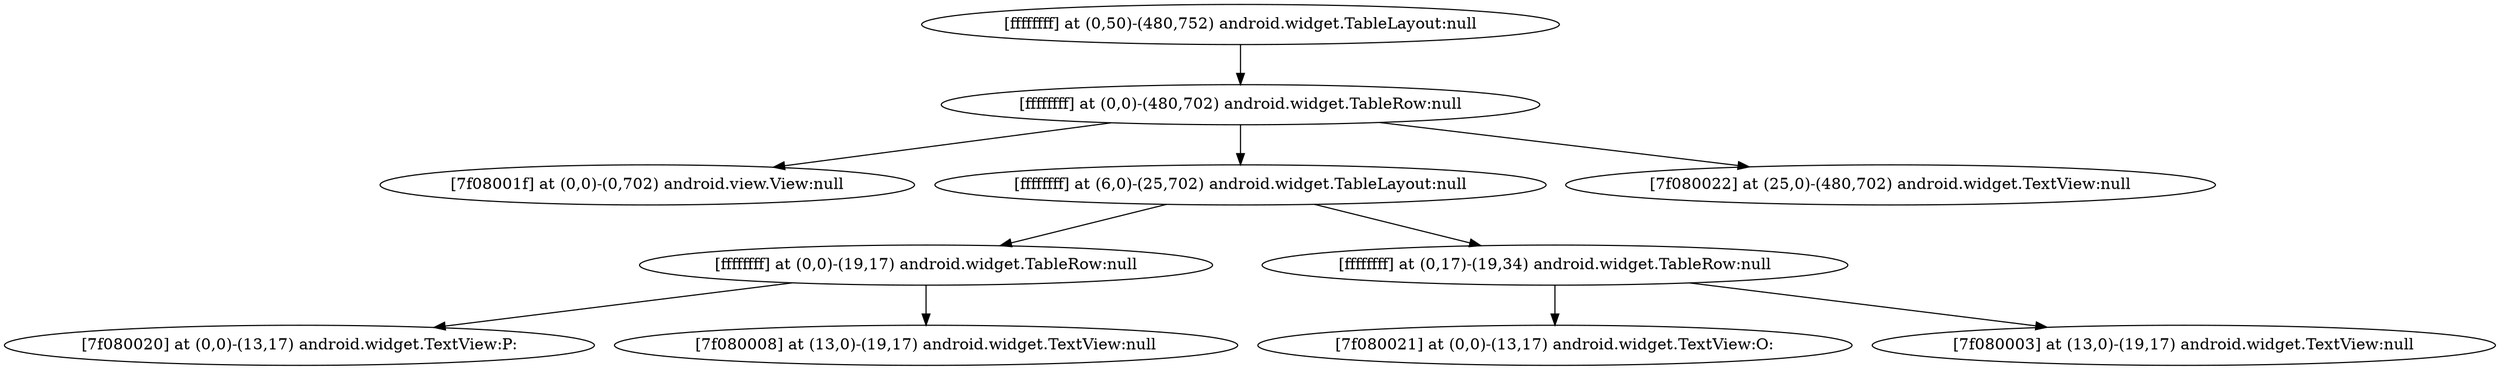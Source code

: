 strict digraph G {
  1 [ label="[ffffffff] at (0,50)-(480,752) android.widget.TableLayout:null" ];
  2 [ label="[ffffffff] at (0,0)-(480,702) android.widget.TableRow:null" ];
  3 [ label="[7f08001f] at (0,0)-(0,702) android.view.View:null" ];
  4 [ label="[ffffffff] at (6,0)-(25,702) android.widget.TableLayout:null" ];
  5 [ label="[ffffffff] at (0,0)-(19,17) android.widget.TableRow:null" ];
  6 [ label="[7f080020] at (0,0)-(13,17) android.widget.TextView:P:" ];
  7 [ label="[7f080008] at (13,0)-(19,17) android.widget.TextView:null" ];
  8 [ label="[ffffffff] at (0,17)-(19,34) android.widget.TableRow:null" ];
  9 [ label="[7f080021] at (0,0)-(13,17) android.widget.TextView:O:" ];
  10 [ label="[7f080003] at (13,0)-(19,17) android.widget.TextView:null" ];
  11 [ label="[7f080022] at (25,0)-(480,702) android.widget.TextView:null" ];
  1 -> 2;
  2 -> 3;
  2 -> 4;
  4 -> 5;
  5 -> 6;
  5 -> 7;
  4 -> 8;
  8 -> 9;
  8 -> 10;
  2 -> 11;
}
